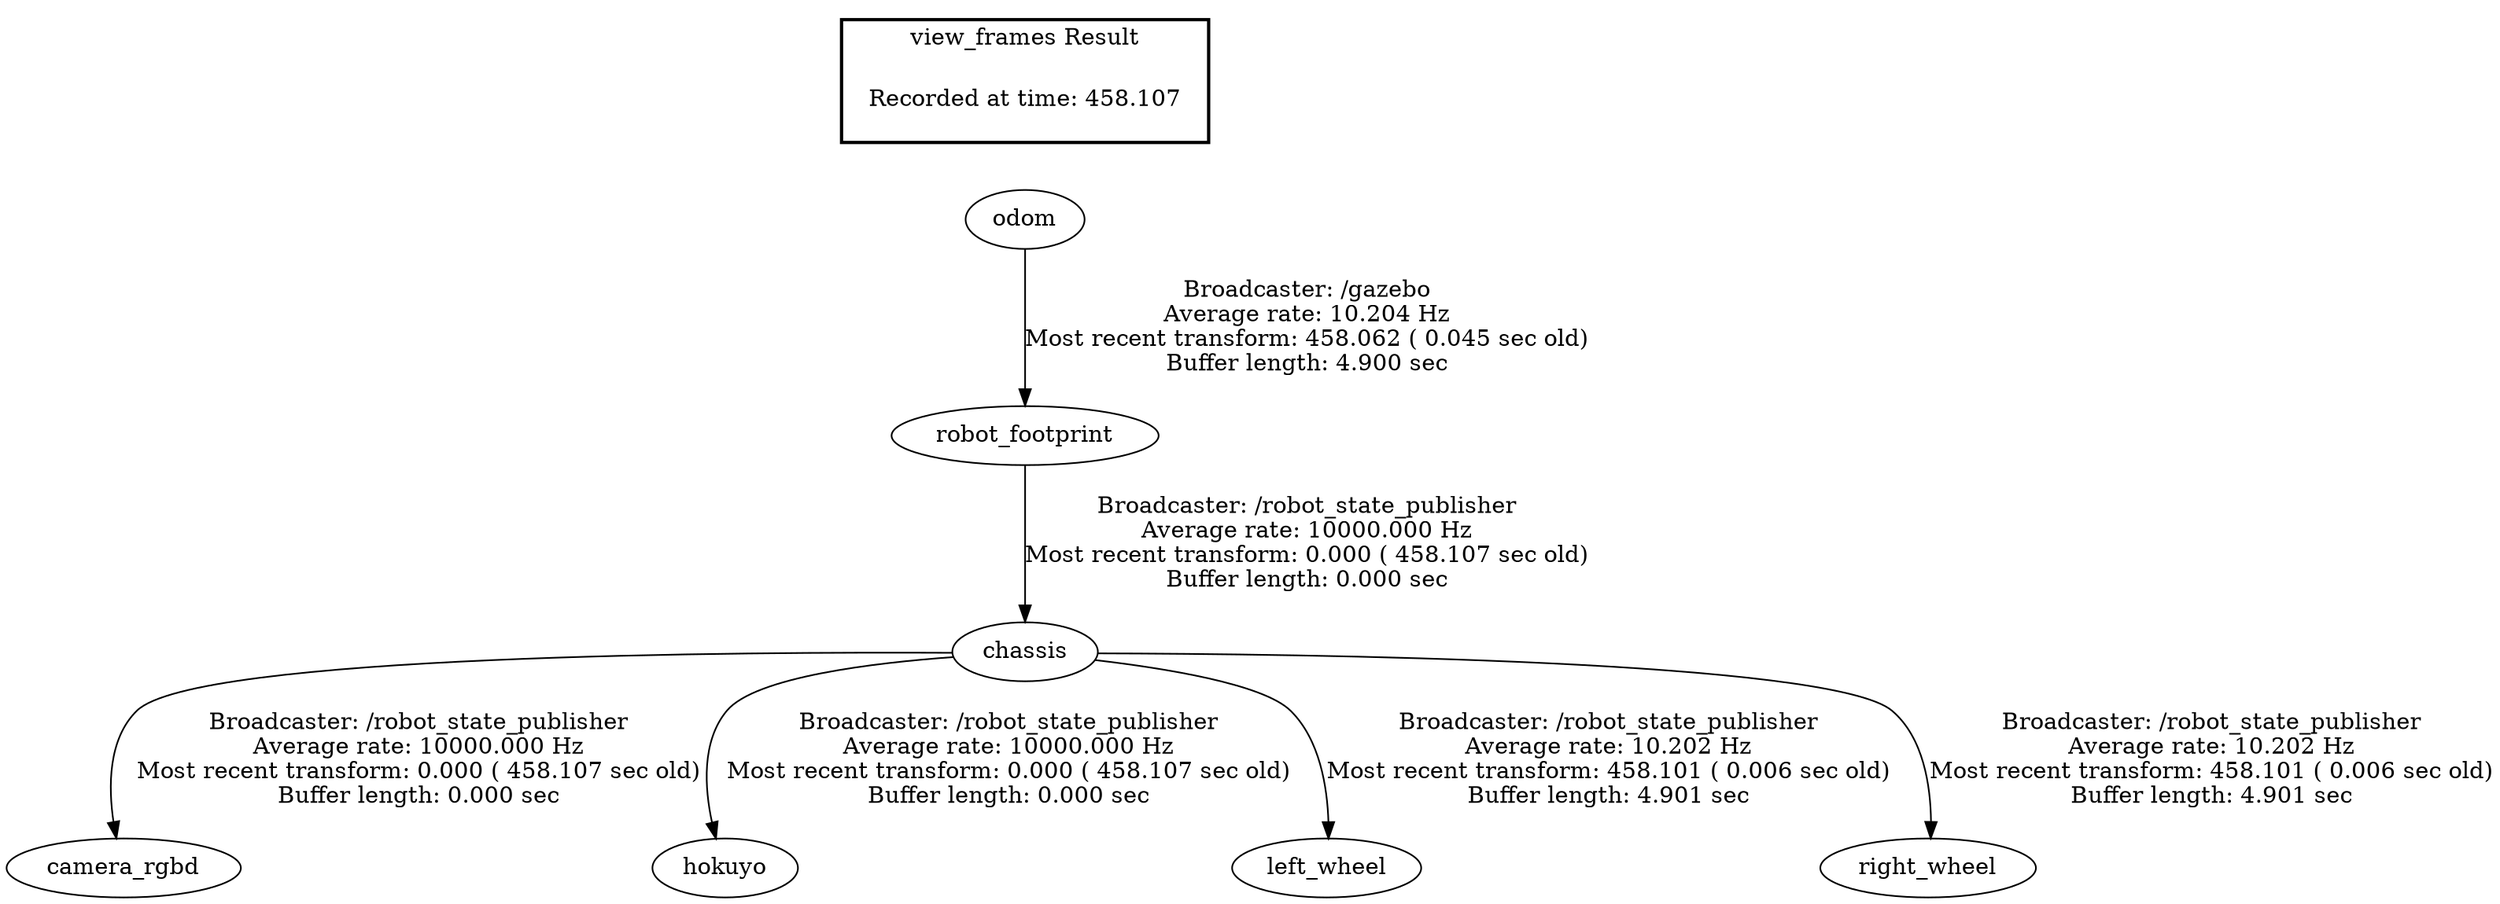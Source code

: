 digraph G {
"chassis" -> "camera_rgbd"[label="Broadcaster: /robot_state_publisher\nAverage rate: 10000.000 Hz\nMost recent transform: 0.000 ( 458.107 sec old)\nBuffer length: 0.000 sec\n"];
"robot_footprint" -> "chassis"[label="Broadcaster: /robot_state_publisher\nAverage rate: 10000.000 Hz\nMost recent transform: 0.000 ( 458.107 sec old)\nBuffer length: 0.000 sec\n"];
"chassis" -> "hokuyo"[label="Broadcaster: /robot_state_publisher\nAverage rate: 10000.000 Hz\nMost recent transform: 0.000 ( 458.107 sec old)\nBuffer length: 0.000 sec\n"];
"odom" -> "robot_footprint"[label="Broadcaster: /gazebo\nAverage rate: 10.204 Hz\nMost recent transform: 458.062 ( 0.045 sec old)\nBuffer length: 4.900 sec\n"];
"chassis" -> "left_wheel"[label="Broadcaster: /robot_state_publisher\nAverage rate: 10.202 Hz\nMost recent transform: 458.101 ( 0.006 sec old)\nBuffer length: 4.901 sec\n"];
"chassis" -> "right_wheel"[label="Broadcaster: /robot_state_publisher\nAverage rate: 10.202 Hz\nMost recent transform: 458.101 ( 0.006 sec old)\nBuffer length: 4.901 sec\n"];
edge [style=invis];
 subgraph cluster_legend { style=bold; color=black; label ="view_frames Result";
"Recorded at time: 458.107"[ shape=plaintext ] ;
 }->"odom";
}